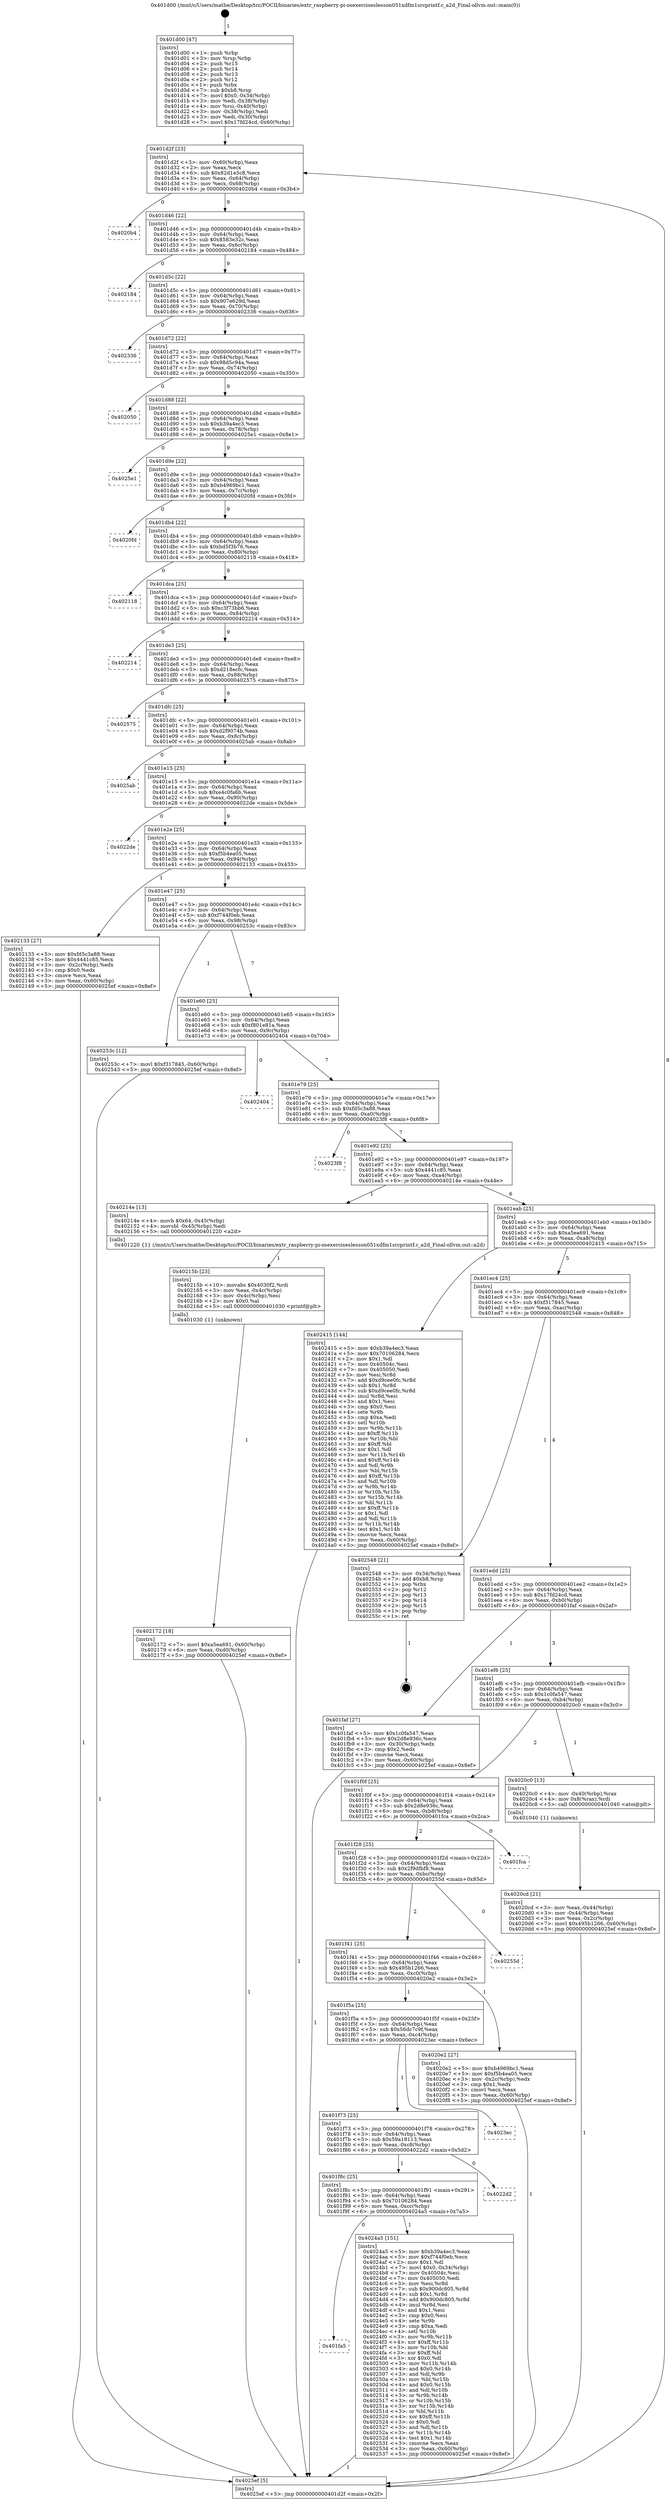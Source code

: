 digraph "0x401d00" {
  label = "0x401d00 (/mnt/c/Users/mathe/Desktop/tcc/POCII/binaries/extr_raspberry-pi-osexerciseslesson051xdfm1srcprintf.c_a2d_Final-ollvm.out::main(0))"
  labelloc = "t"
  node[shape=record]

  Entry [label="",width=0.3,height=0.3,shape=circle,fillcolor=black,style=filled]
  "0x401d2f" [label="{
     0x401d2f [23]\l
     | [instrs]\l
     &nbsp;&nbsp;0x401d2f \<+3\>: mov -0x60(%rbp),%eax\l
     &nbsp;&nbsp;0x401d32 \<+2\>: mov %eax,%ecx\l
     &nbsp;&nbsp;0x401d34 \<+6\>: sub $0x82d1e5c8,%ecx\l
     &nbsp;&nbsp;0x401d3a \<+3\>: mov %eax,-0x64(%rbp)\l
     &nbsp;&nbsp;0x401d3d \<+3\>: mov %ecx,-0x68(%rbp)\l
     &nbsp;&nbsp;0x401d40 \<+6\>: je 00000000004020b4 \<main+0x3b4\>\l
  }"]
  "0x4020b4" [label="{
     0x4020b4\l
  }", style=dashed]
  "0x401d46" [label="{
     0x401d46 [22]\l
     | [instrs]\l
     &nbsp;&nbsp;0x401d46 \<+5\>: jmp 0000000000401d4b \<main+0x4b\>\l
     &nbsp;&nbsp;0x401d4b \<+3\>: mov -0x64(%rbp),%eax\l
     &nbsp;&nbsp;0x401d4e \<+5\>: sub $0x8583e32c,%eax\l
     &nbsp;&nbsp;0x401d53 \<+3\>: mov %eax,-0x6c(%rbp)\l
     &nbsp;&nbsp;0x401d56 \<+6\>: je 0000000000402184 \<main+0x484\>\l
  }"]
  Exit [label="",width=0.3,height=0.3,shape=circle,fillcolor=black,style=filled,peripheries=2]
  "0x402184" [label="{
     0x402184\l
  }", style=dashed]
  "0x401d5c" [label="{
     0x401d5c [22]\l
     | [instrs]\l
     &nbsp;&nbsp;0x401d5c \<+5\>: jmp 0000000000401d61 \<main+0x61\>\l
     &nbsp;&nbsp;0x401d61 \<+3\>: mov -0x64(%rbp),%eax\l
     &nbsp;&nbsp;0x401d64 \<+5\>: sub $0x907e629d,%eax\l
     &nbsp;&nbsp;0x401d69 \<+3\>: mov %eax,-0x70(%rbp)\l
     &nbsp;&nbsp;0x401d6c \<+6\>: je 0000000000402336 \<main+0x636\>\l
  }"]
  "0x401fa5" [label="{
     0x401fa5\l
  }", style=dashed]
  "0x402336" [label="{
     0x402336\l
  }", style=dashed]
  "0x401d72" [label="{
     0x401d72 [22]\l
     | [instrs]\l
     &nbsp;&nbsp;0x401d72 \<+5\>: jmp 0000000000401d77 \<main+0x77\>\l
     &nbsp;&nbsp;0x401d77 \<+3\>: mov -0x64(%rbp),%eax\l
     &nbsp;&nbsp;0x401d7a \<+5\>: sub $0x98d5c94a,%eax\l
     &nbsp;&nbsp;0x401d7f \<+3\>: mov %eax,-0x74(%rbp)\l
     &nbsp;&nbsp;0x401d82 \<+6\>: je 0000000000402050 \<main+0x350\>\l
  }"]
  "0x4024a5" [label="{
     0x4024a5 [151]\l
     | [instrs]\l
     &nbsp;&nbsp;0x4024a5 \<+5\>: mov $0xb39a4ec3,%eax\l
     &nbsp;&nbsp;0x4024aa \<+5\>: mov $0xf744f0eb,%ecx\l
     &nbsp;&nbsp;0x4024af \<+2\>: mov $0x1,%dl\l
     &nbsp;&nbsp;0x4024b1 \<+7\>: movl $0x0,-0x34(%rbp)\l
     &nbsp;&nbsp;0x4024b8 \<+7\>: mov 0x40504c,%esi\l
     &nbsp;&nbsp;0x4024bf \<+7\>: mov 0x405050,%edi\l
     &nbsp;&nbsp;0x4024c6 \<+3\>: mov %esi,%r8d\l
     &nbsp;&nbsp;0x4024c9 \<+7\>: sub $0x900dc805,%r8d\l
     &nbsp;&nbsp;0x4024d0 \<+4\>: sub $0x1,%r8d\l
     &nbsp;&nbsp;0x4024d4 \<+7\>: add $0x900dc805,%r8d\l
     &nbsp;&nbsp;0x4024db \<+4\>: imul %r8d,%esi\l
     &nbsp;&nbsp;0x4024df \<+3\>: and $0x1,%esi\l
     &nbsp;&nbsp;0x4024e2 \<+3\>: cmp $0x0,%esi\l
     &nbsp;&nbsp;0x4024e5 \<+4\>: sete %r9b\l
     &nbsp;&nbsp;0x4024e9 \<+3\>: cmp $0xa,%edi\l
     &nbsp;&nbsp;0x4024ec \<+4\>: setl %r10b\l
     &nbsp;&nbsp;0x4024f0 \<+3\>: mov %r9b,%r11b\l
     &nbsp;&nbsp;0x4024f3 \<+4\>: xor $0xff,%r11b\l
     &nbsp;&nbsp;0x4024f7 \<+3\>: mov %r10b,%bl\l
     &nbsp;&nbsp;0x4024fa \<+3\>: xor $0xff,%bl\l
     &nbsp;&nbsp;0x4024fd \<+3\>: xor $0x0,%dl\l
     &nbsp;&nbsp;0x402500 \<+3\>: mov %r11b,%r14b\l
     &nbsp;&nbsp;0x402503 \<+4\>: and $0x0,%r14b\l
     &nbsp;&nbsp;0x402507 \<+3\>: and %dl,%r9b\l
     &nbsp;&nbsp;0x40250a \<+3\>: mov %bl,%r15b\l
     &nbsp;&nbsp;0x40250d \<+4\>: and $0x0,%r15b\l
     &nbsp;&nbsp;0x402511 \<+3\>: and %dl,%r10b\l
     &nbsp;&nbsp;0x402514 \<+3\>: or %r9b,%r14b\l
     &nbsp;&nbsp;0x402517 \<+3\>: or %r10b,%r15b\l
     &nbsp;&nbsp;0x40251a \<+3\>: xor %r15b,%r14b\l
     &nbsp;&nbsp;0x40251d \<+3\>: or %bl,%r11b\l
     &nbsp;&nbsp;0x402520 \<+4\>: xor $0xff,%r11b\l
     &nbsp;&nbsp;0x402524 \<+3\>: or $0x0,%dl\l
     &nbsp;&nbsp;0x402527 \<+3\>: and %dl,%r11b\l
     &nbsp;&nbsp;0x40252a \<+3\>: or %r11b,%r14b\l
     &nbsp;&nbsp;0x40252d \<+4\>: test $0x1,%r14b\l
     &nbsp;&nbsp;0x402531 \<+3\>: cmovne %ecx,%eax\l
     &nbsp;&nbsp;0x402534 \<+3\>: mov %eax,-0x60(%rbp)\l
     &nbsp;&nbsp;0x402537 \<+5\>: jmp 00000000004025ef \<main+0x8ef\>\l
  }"]
  "0x402050" [label="{
     0x402050\l
  }", style=dashed]
  "0x401d88" [label="{
     0x401d88 [22]\l
     | [instrs]\l
     &nbsp;&nbsp;0x401d88 \<+5\>: jmp 0000000000401d8d \<main+0x8d\>\l
     &nbsp;&nbsp;0x401d8d \<+3\>: mov -0x64(%rbp),%eax\l
     &nbsp;&nbsp;0x401d90 \<+5\>: sub $0xb39a4ec3,%eax\l
     &nbsp;&nbsp;0x401d95 \<+3\>: mov %eax,-0x78(%rbp)\l
     &nbsp;&nbsp;0x401d98 \<+6\>: je 00000000004025e1 \<main+0x8e1\>\l
  }"]
  "0x401f8c" [label="{
     0x401f8c [25]\l
     | [instrs]\l
     &nbsp;&nbsp;0x401f8c \<+5\>: jmp 0000000000401f91 \<main+0x291\>\l
     &nbsp;&nbsp;0x401f91 \<+3\>: mov -0x64(%rbp),%eax\l
     &nbsp;&nbsp;0x401f94 \<+5\>: sub $0x70106284,%eax\l
     &nbsp;&nbsp;0x401f99 \<+6\>: mov %eax,-0xcc(%rbp)\l
     &nbsp;&nbsp;0x401f9f \<+6\>: je 00000000004024a5 \<main+0x7a5\>\l
  }"]
  "0x4025e1" [label="{
     0x4025e1\l
  }", style=dashed]
  "0x401d9e" [label="{
     0x401d9e [22]\l
     | [instrs]\l
     &nbsp;&nbsp;0x401d9e \<+5\>: jmp 0000000000401da3 \<main+0xa3\>\l
     &nbsp;&nbsp;0x401da3 \<+3\>: mov -0x64(%rbp),%eax\l
     &nbsp;&nbsp;0x401da6 \<+5\>: sub $0xb4969bc1,%eax\l
     &nbsp;&nbsp;0x401dab \<+3\>: mov %eax,-0x7c(%rbp)\l
     &nbsp;&nbsp;0x401dae \<+6\>: je 00000000004020fd \<main+0x3fd\>\l
  }"]
  "0x4022d2" [label="{
     0x4022d2\l
  }", style=dashed]
  "0x4020fd" [label="{
     0x4020fd\l
  }", style=dashed]
  "0x401db4" [label="{
     0x401db4 [22]\l
     | [instrs]\l
     &nbsp;&nbsp;0x401db4 \<+5\>: jmp 0000000000401db9 \<main+0xb9\>\l
     &nbsp;&nbsp;0x401db9 \<+3\>: mov -0x64(%rbp),%eax\l
     &nbsp;&nbsp;0x401dbc \<+5\>: sub $0xbd5f3b76,%eax\l
     &nbsp;&nbsp;0x401dc1 \<+3\>: mov %eax,-0x80(%rbp)\l
     &nbsp;&nbsp;0x401dc4 \<+6\>: je 0000000000402118 \<main+0x418\>\l
  }"]
  "0x401f73" [label="{
     0x401f73 [25]\l
     | [instrs]\l
     &nbsp;&nbsp;0x401f73 \<+5\>: jmp 0000000000401f78 \<main+0x278\>\l
     &nbsp;&nbsp;0x401f78 \<+3\>: mov -0x64(%rbp),%eax\l
     &nbsp;&nbsp;0x401f7b \<+5\>: sub $0x59a18113,%eax\l
     &nbsp;&nbsp;0x401f80 \<+6\>: mov %eax,-0xc8(%rbp)\l
     &nbsp;&nbsp;0x401f86 \<+6\>: je 00000000004022d2 \<main+0x5d2\>\l
  }"]
  "0x402118" [label="{
     0x402118\l
  }", style=dashed]
  "0x401dca" [label="{
     0x401dca [25]\l
     | [instrs]\l
     &nbsp;&nbsp;0x401dca \<+5\>: jmp 0000000000401dcf \<main+0xcf\>\l
     &nbsp;&nbsp;0x401dcf \<+3\>: mov -0x64(%rbp),%eax\l
     &nbsp;&nbsp;0x401dd2 \<+5\>: sub $0xc3f73bb6,%eax\l
     &nbsp;&nbsp;0x401dd7 \<+6\>: mov %eax,-0x84(%rbp)\l
     &nbsp;&nbsp;0x401ddd \<+6\>: je 0000000000402214 \<main+0x514\>\l
  }"]
  "0x4023ec" [label="{
     0x4023ec\l
  }", style=dashed]
  "0x402214" [label="{
     0x402214\l
  }", style=dashed]
  "0x401de3" [label="{
     0x401de3 [25]\l
     | [instrs]\l
     &nbsp;&nbsp;0x401de3 \<+5\>: jmp 0000000000401de8 \<main+0xe8\>\l
     &nbsp;&nbsp;0x401de8 \<+3\>: mov -0x64(%rbp),%eax\l
     &nbsp;&nbsp;0x401deb \<+5\>: sub $0xd218ecfc,%eax\l
     &nbsp;&nbsp;0x401df0 \<+6\>: mov %eax,-0x88(%rbp)\l
     &nbsp;&nbsp;0x401df6 \<+6\>: je 0000000000402575 \<main+0x875\>\l
  }"]
  "0x402172" [label="{
     0x402172 [18]\l
     | [instrs]\l
     &nbsp;&nbsp;0x402172 \<+7\>: movl $0xa5ea691,-0x60(%rbp)\l
     &nbsp;&nbsp;0x402179 \<+6\>: mov %eax,-0xd0(%rbp)\l
     &nbsp;&nbsp;0x40217f \<+5\>: jmp 00000000004025ef \<main+0x8ef\>\l
  }"]
  "0x402575" [label="{
     0x402575\l
  }", style=dashed]
  "0x401dfc" [label="{
     0x401dfc [25]\l
     | [instrs]\l
     &nbsp;&nbsp;0x401dfc \<+5\>: jmp 0000000000401e01 \<main+0x101\>\l
     &nbsp;&nbsp;0x401e01 \<+3\>: mov -0x64(%rbp),%eax\l
     &nbsp;&nbsp;0x401e04 \<+5\>: sub $0xd2f9074b,%eax\l
     &nbsp;&nbsp;0x401e09 \<+6\>: mov %eax,-0x8c(%rbp)\l
     &nbsp;&nbsp;0x401e0f \<+6\>: je 00000000004025ab \<main+0x8ab\>\l
  }"]
  "0x40215b" [label="{
     0x40215b [23]\l
     | [instrs]\l
     &nbsp;&nbsp;0x40215b \<+10\>: movabs $0x4030f2,%rdi\l
     &nbsp;&nbsp;0x402165 \<+3\>: mov %eax,-0x4c(%rbp)\l
     &nbsp;&nbsp;0x402168 \<+3\>: mov -0x4c(%rbp),%esi\l
     &nbsp;&nbsp;0x40216b \<+2\>: mov $0x0,%al\l
     &nbsp;&nbsp;0x40216d \<+5\>: call 0000000000401030 \<printf@plt\>\l
     | [calls]\l
     &nbsp;&nbsp;0x401030 \{1\} (unknown)\l
  }"]
  "0x4025ab" [label="{
     0x4025ab\l
  }", style=dashed]
  "0x401e15" [label="{
     0x401e15 [25]\l
     | [instrs]\l
     &nbsp;&nbsp;0x401e15 \<+5\>: jmp 0000000000401e1a \<main+0x11a\>\l
     &nbsp;&nbsp;0x401e1a \<+3\>: mov -0x64(%rbp),%eax\l
     &nbsp;&nbsp;0x401e1d \<+5\>: sub $0xe4c0fa6b,%eax\l
     &nbsp;&nbsp;0x401e22 \<+6\>: mov %eax,-0x90(%rbp)\l
     &nbsp;&nbsp;0x401e28 \<+6\>: je 00000000004022de \<main+0x5de\>\l
  }"]
  "0x401f5a" [label="{
     0x401f5a [25]\l
     | [instrs]\l
     &nbsp;&nbsp;0x401f5a \<+5\>: jmp 0000000000401f5f \<main+0x25f\>\l
     &nbsp;&nbsp;0x401f5f \<+3\>: mov -0x64(%rbp),%eax\l
     &nbsp;&nbsp;0x401f62 \<+5\>: sub $0x56dc7c9f,%eax\l
     &nbsp;&nbsp;0x401f67 \<+6\>: mov %eax,-0xc4(%rbp)\l
     &nbsp;&nbsp;0x401f6d \<+6\>: je 00000000004023ec \<main+0x6ec\>\l
  }"]
  "0x4022de" [label="{
     0x4022de\l
  }", style=dashed]
  "0x401e2e" [label="{
     0x401e2e [25]\l
     | [instrs]\l
     &nbsp;&nbsp;0x401e2e \<+5\>: jmp 0000000000401e33 \<main+0x133\>\l
     &nbsp;&nbsp;0x401e33 \<+3\>: mov -0x64(%rbp),%eax\l
     &nbsp;&nbsp;0x401e36 \<+5\>: sub $0xf5b4ea05,%eax\l
     &nbsp;&nbsp;0x401e3b \<+6\>: mov %eax,-0x94(%rbp)\l
     &nbsp;&nbsp;0x401e41 \<+6\>: je 0000000000402133 \<main+0x433\>\l
  }"]
  "0x4020e2" [label="{
     0x4020e2 [27]\l
     | [instrs]\l
     &nbsp;&nbsp;0x4020e2 \<+5\>: mov $0xb4969bc1,%eax\l
     &nbsp;&nbsp;0x4020e7 \<+5\>: mov $0xf5b4ea05,%ecx\l
     &nbsp;&nbsp;0x4020ec \<+3\>: mov -0x2c(%rbp),%edx\l
     &nbsp;&nbsp;0x4020ef \<+3\>: cmp $0x1,%edx\l
     &nbsp;&nbsp;0x4020f2 \<+3\>: cmovl %ecx,%eax\l
     &nbsp;&nbsp;0x4020f5 \<+3\>: mov %eax,-0x60(%rbp)\l
     &nbsp;&nbsp;0x4020f8 \<+5\>: jmp 00000000004025ef \<main+0x8ef\>\l
  }"]
  "0x402133" [label="{
     0x402133 [27]\l
     | [instrs]\l
     &nbsp;&nbsp;0x402133 \<+5\>: mov $0xfd5c3a88,%eax\l
     &nbsp;&nbsp;0x402138 \<+5\>: mov $0x4441c85,%ecx\l
     &nbsp;&nbsp;0x40213d \<+3\>: mov -0x2c(%rbp),%edx\l
     &nbsp;&nbsp;0x402140 \<+3\>: cmp $0x0,%edx\l
     &nbsp;&nbsp;0x402143 \<+3\>: cmove %ecx,%eax\l
     &nbsp;&nbsp;0x402146 \<+3\>: mov %eax,-0x60(%rbp)\l
     &nbsp;&nbsp;0x402149 \<+5\>: jmp 00000000004025ef \<main+0x8ef\>\l
  }"]
  "0x401e47" [label="{
     0x401e47 [25]\l
     | [instrs]\l
     &nbsp;&nbsp;0x401e47 \<+5\>: jmp 0000000000401e4c \<main+0x14c\>\l
     &nbsp;&nbsp;0x401e4c \<+3\>: mov -0x64(%rbp),%eax\l
     &nbsp;&nbsp;0x401e4f \<+5\>: sub $0xf744f0eb,%eax\l
     &nbsp;&nbsp;0x401e54 \<+6\>: mov %eax,-0x98(%rbp)\l
     &nbsp;&nbsp;0x401e5a \<+6\>: je 000000000040253c \<main+0x83c\>\l
  }"]
  "0x401f41" [label="{
     0x401f41 [25]\l
     | [instrs]\l
     &nbsp;&nbsp;0x401f41 \<+5\>: jmp 0000000000401f46 \<main+0x246\>\l
     &nbsp;&nbsp;0x401f46 \<+3\>: mov -0x64(%rbp),%eax\l
     &nbsp;&nbsp;0x401f49 \<+5\>: sub $0x495b1266,%eax\l
     &nbsp;&nbsp;0x401f4e \<+6\>: mov %eax,-0xc0(%rbp)\l
     &nbsp;&nbsp;0x401f54 \<+6\>: je 00000000004020e2 \<main+0x3e2\>\l
  }"]
  "0x40253c" [label="{
     0x40253c [12]\l
     | [instrs]\l
     &nbsp;&nbsp;0x40253c \<+7\>: movl $0xf317845,-0x60(%rbp)\l
     &nbsp;&nbsp;0x402543 \<+5\>: jmp 00000000004025ef \<main+0x8ef\>\l
  }"]
  "0x401e60" [label="{
     0x401e60 [25]\l
     | [instrs]\l
     &nbsp;&nbsp;0x401e60 \<+5\>: jmp 0000000000401e65 \<main+0x165\>\l
     &nbsp;&nbsp;0x401e65 \<+3\>: mov -0x64(%rbp),%eax\l
     &nbsp;&nbsp;0x401e68 \<+5\>: sub $0xf801e81a,%eax\l
     &nbsp;&nbsp;0x401e6d \<+6\>: mov %eax,-0x9c(%rbp)\l
     &nbsp;&nbsp;0x401e73 \<+6\>: je 0000000000402404 \<main+0x704\>\l
  }"]
  "0x40255d" [label="{
     0x40255d\l
  }", style=dashed]
  "0x402404" [label="{
     0x402404\l
  }", style=dashed]
  "0x401e79" [label="{
     0x401e79 [25]\l
     | [instrs]\l
     &nbsp;&nbsp;0x401e79 \<+5\>: jmp 0000000000401e7e \<main+0x17e\>\l
     &nbsp;&nbsp;0x401e7e \<+3\>: mov -0x64(%rbp),%eax\l
     &nbsp;&nbsp;0x401e81 \<+5\>: sub $0xfd5c3a88,%eax\l
     &nbsp;&nbsp;0x401e86 \<+6\>: mov %eax,-0xa0(%rbp)\l
     &nbsp;&nbsp;0x401e8c \<+6\>: je 00000000004023f8 \<main+0x6f8\>\l
  }"]
  "0x401f28" [label="{
     0x401f28 [25]\l
     | [instrs]\l
     &nbsp;&nbsp;0x401f28 \<+5\>: jmp 0000000000401f2d \<main+0x22d\>\l
     &nbsp;&nbsp;0x401f2d \<+3\>: mov -0x64(%rbp),%eax\l
     &nbsp;&nbsp;0x401f30 \<+5\>: sub $0x2f9dfbf8,%eax\l
     &nbsp;&nbsp;0x401f35 \<+6\>: mov %eax,-0xbc(%rbp)\l
     &nbsp;&nbsp;0x401f3b \<+6\>: je 000000000040255d \<main+0x85d\>\l
  }"]
  "0x4023f8" [label="{
     0x4023f8\l
  }", style=dashed]
  "0x401e92" [label="{
     0x401e92 [25]\l
     | [instrs]\l
     &nbsp;&nbsp;0x401e92 \<+5\>: jmp 0000000000401e97 \<main+0x197\>\l
     &nbsp;&nbsp;0x401e97 \<+3\>: mov -0x64(%rbp),%eax\l
     &nbsp;&nbsp;0x401e9a \<+5\>: sub $0x4441c85,%eax\l
     &nbsp;&nbsp;0x401e9f \<+6\>: mov %eax,-0xa4(%rbp)\l
     &nbsp;&nbsp;0x401ea5 \<+6\>: je 000000000040214e \<main+0x44e\>\l
  }"]
  "0x401fca" [label="{
     0x401fca\l
  }", style=dashed]
  "0x40214e" [label="{
     0x40214e [13]\l
     | [instrs]\l
     &nbsp;&nbsp;0x40214e \<+4\>: movb $0x64,-0x45(%rbp)\l
     &nbsp;&nbsp;0x402152 \<+4\>: movsbl -0x45(%rbp),%edi\l
     &nbsp;&nbsp;0x402156 \<+5\>: call 0000000000401220 \<a2d\>\l
     | [calls]\l
     &nbsp;&nbsp;0x401220 \{1\} (/mnt/c/Users/mathe/Desktop/tcc/POCII/binaries/extr_raspberry-pi-osexerciseslesson051xdfm1srcprintf.c_a2d_Final-ollvm.out::a2d)\l
  }"]
  "0x401eab" [label="{
     0x401eab [25]\l
     | [instrs]\l
     &nbsp;&nbsp;0x401eab \<+5\>: jmp 0000000000401eb0 \<main+0x1b0\>\l
     &nbsp;&nbsp;0x401eb0 \<+3\>: mov -0x64(%rbp),%eax\l
     &nbsp;&nbsp;0x401eb3 \<+5\>: sub $0xa5ea691,%eax\l
     &nbsp;&nbsp;0x401eb8 \<+6\>: mov %eax,-0xa8(%rbp)\l
     &nbsp;&nbsp;0x401ebe \<+6\>: je 0000000000402415 \<main+0x715\>\l
  }"]
  "0x4020cd" [label="{
     0x4020cd [21]\l
     | [instrs]\l
     &nbsp;&nbsp;0x4020cd \<+3\>: mov %eax,-0x44(%rbp)\l
     &nbsp;&nbsp;0x4020d0 \<+3\>: mov -0x44(%rbp),%eax\l
     &nbsp;&nbsp;0x4020d3 \<+3\>: mov %eax,-0x2c(%rbp)\l
     &nbsp;&nbsp;0x4020d6 \<+7\>: movl $0x495b1266,-0x60(%rbp)\l
     &nbsp;&nbsp;0x4020dd \<+5\>: jmp 00000000004025ef \<main+0x8ef\>\l
  }"]
  "0x402415" [label="{
     0x402415 [144]\l
     | [instrs]\l
     &nbsp;&nbsp;0x402415 \<+5\>: mov $0xb39a4ec3,%eax\l
     &nbsp;&nbsp;0x40241a \<+5\>: mov $0x70106284,%ecx\l
     &nbsp;&nbsp;0x40241f \<+2\>: mov $0x1,%dl\l
     &nbsp;&nbsp;0x402421 \<+7\>: mov 0x40504c,%esi\l
     &nbsp;&nbsp;0x402428 \<+7\>: mov 0x405050,%edi\l
     &nbsp;&nbsp;0x40242f \<+3\>: mov %esi,%r8d\l
     &nbsp;&nbsp;0x402432 \<+7\>: add $0xd9cee0fc,%r8d\l
     &nbsp;&nbsp;0x402439 \<+4\>: sub $0x1,%r8d\l
     &nbsp;&nbsp;0x40243d \<+7\>: sub $0xd9cee0fc,%r8d\l
     &nbsp;&nbsp;0x402444 \<+4\>: imul %r8d,%esi\l
     &nbsp;&nbsp;0x402448 \<+3\>: and $0x1,%esi\l
     &nbsp;&nbsp;0x40244b \<+3\>: cmp $0x0,%esi\l
     &nbsp;&nbsp;0x40244e \<+4\>: sete %r9b\l
     &nbsp;&nbsp;0x402452 \<+3\>: cmp $0xa,%edi\l
     &nbsp;&nbsp;0x402455 \<+4\>: setl %r10b\l
     &nbsp;&nbsp;0x402459 \<+3\>: mov %r9b,%r11b\l
     &nbsp;&nbsp;0x40245c \<+4\>: xor $0xff,%r11b\l
     &nbsp;&nbsp;0x402460 \<+3\>: mov %r10b,%bl\l
     &nbsp;&nbsp;0x402463 \<+3\>: xor $0xff,%bl\l
     &nbsp;&nbsp;0x402466 \<+3\>: xor $0x1,%dl\l
     &nbsp;&nbsp;0x402469 \<+3\>: mov %r11b,%r14b\l
     &nbsp;&nbsp;0x40246c \<+4\>: and $0xff,%r14b\l
     &nbsp;&nbsp;0x402470 \<+3\>: and %dl,%r9b\l
     &nbsp;&nbsp;0x402473 \<+3\>: mov %bl,%r15b\l
     &nbsp;&nbsp;0x402476 \<+4\>: and $0xff,%r15b\l
     &nbsp;&nbsp;0x40247a \<+3\>: and %dl,%r10b\l
     &nbsp;&nbsp;0x40247d \<+3\>: or %r9b,%r14b\l
     &nbsp;&nbsp;0x402480 \<+3\>: or %r10b,%r15b\l
     &nbsp;&nbsp;0x402483 \<+3\>: xor %r15b,%r14b\l
     &nbsp;&nbsp;0x402486 \<+3\>: or %bl,%r11b\l
     &nbsp;&nbsp;0x402489 \<+4\>: xor $0xff,%r11b\l
     &nbsp;&nbsp;0x40248d \<+3\>: or $0x1,%dl\l
     &nbsp;&nbsp;0x402490 \<+3\>: and %dl,%r11b\l
     &nbsp;&nbsp;0x402493 \<+3\>: or %r11b,%r14b\l
     &nbsp;&nbsp;0x402496 \<+4\>: test $0x1,%r14b\l
     &nbsp;&nbsp;0x40249a \<+3\>: cmovne %ecx,%eax\l
     &nbsp;&nbsp;0x40249d \<+3\>: mov %eax,-0x60(%rbp)\l
     &nbsp;&nbsp;0x4024a0 \<+5\>: jmp 00000000004025ef \<main+0x8ef\>\l
  }"]
  "0x401ec4" [label="{
     0x401ec4 [25]\l
     | [instrs]\l
     &nbsp;&nbsp;0x401ec4 \<+5\>: jmp 0000000000401ec9 \<main+0x1c9\>\l
     &nbsp;&nbsp;0x401ec9 \<+3\>: mov -0x64(%rbp),%eax\l
     &nbsp;&nbsp;0x401ecc \<+5\>: sub $0xf317845,%eax\l
     &nbsp;&nbsp;0x401ed1 \<+6\>: mov %eax,-0xac(%rbp)\l
     &nbsp;&nbsp;0x401ed7 \<+6\>: je 0000000000402548 \<main+0x848\>\l
  }"]
  "0x401f0f" [label="{
     0x401f0f [25]\l
     | [instrs]\l
     &nbsp;&nbsp;0x401f0f \<+5\>: jmp 0000000000401f14 \<main+0x214\>\l
     &nbsp;&nbsp;0x401f14 \<+3\>: mov -0x64(%rbp),%eax\l
     &nbsp;&nbsp;0x401f17 \<+5\>: sub $0x2d8e936c,%eax\l
     &nbsp;&nbsp;0x401f1c \<+6\>: mov %eax,-0xb8(%rbp)\l
     &nbsp;&nbsp;0x401f22 \<+6\>: je 0000000000401fca \<main+0x2ca\>\l
  }"]
  "0x402548" [label="{
     0x402548 [21]\l
     | [instrs]\l
     &nbsp;&nbsp;0x402548 \<+3\>: mov -0x34(%rbp),%eax\l
     &nbsp;&nbsp;0x40254b \<+7\>: add $0xb8,%rsp\l
     &nbsp;&nbsp;0x402552 \<+1\>: pop %rbx\l
     &nbsp;&nbsp;0x402553 \<+2\>: pop %r12\l
     &nbsp;&nbsp;0x402555 \<+2\>: pop %r13\l
     &nbsp;&nbsp;0x402557 \<+2\>: pop %r14\l
     &nbsp;&nbsp;0x402559 \<+2\>: pop %r15\l
     &nbsp;&nbsp;0x40255b \<+1\>: pop %rbp\l
     &nbsp;&nbsp;0x40255c \<+1\>: ret\l
  }"]
  "0x401edd" [label="{
     0x401edd [25]\l
     | [instrs]\l
     &nbsp;&nbsp;0x401edd \<+5\>: jmp 0000000000401ee2 \<main+0x1e2\>\l
     &nbsp;&nbsp;0x401ee2 \<+3\>: mov -0x64(%rbp),%eax\l
     &nbsp;&nbsp;0x401ee5 \<+5\>: sub $0x17fd24cd,%eax\l
     &nbsp;&nbsp;0x401eea \<+6\>: mov %eax,-0xb0(%rbp)\l
     &nbsp;&nbsp;0x401ef0 \<+6\>: je 0000000000401faf \<main+0x2af\>\l
  }"]
  "0x4020c0" [label="{
     0x4020c0 [13]\l
     | [instrs]\l
     &nbsp;&nbsp;0x4020c0 \<+4\>: mov -0x40(%rbp),%rax\l
     &nbsp;&nbsp;0x4020c4 \<+4\>: mov 0x8(%rax),%rdi\l
     &nbsp;&nbsp;0x4020c8 \<+5\>: call 0000000000401040 \<atoi@plt\>\l
     | [calls]\l
     &nbsp;&nbsp;0x401040 \{1\} (unknown)\l
  }"]
  "0x401faf" [label="{
     0x401faf [27]\l
     | [instrs]\l
     &nbsp;&nbsp;0x401faf \<+5\>: mov $0x1c0fa547,%eax\l
     &nbsp;&nbsp;0x401fb4 \<+5\>: mov $0x2d8e936c,%ecx\l
     &nbsp;&nbsp;0x401fb9 \<+3\>: mov -0x30(%rbp),%edx\l
     &nbsp;&nbsp;0x401fbc \<+3\>: cmp $0x2,%edx\l
     &nbsp;&nbsp;0x401fbf \<+3\>: cmovne %ecx,%eax\l
     &nbsp;&nbsp;0x401fc2 \<+3\>: mov %eax,-0x60(%rbp)\l
     &nbsp;&nbsp;0x401fc5 \<+5\>: jmp 00000000004025ef \<main+0x8ef\>\l
  }"]
  "0x401ef6" [label="{
     0x401ef6 [25]\l
     | [instrs]\l
     &nbsp;&nbsp;0x401ef6 \<+5\>: jmp 0000000000401efb \<main+0x1fb\>\l
     &nbsp;&nbsp;0x401efb \<+3\>: mov -0x64(%rbp),%eax\l
     &nbsp;&nbsp;0x401efe \<+5\>: sub $0x1c0fa547,%eax\l
     &nbsp;&nbsp;0x401f03 \<+6\>: mov %eax,-0xb4(%rbp)\l
     &nbsp;&nbsp;0x401f09 \<+6\>: je 00000000004020c0 \<main+0x3c0\>\l
  }"]
  "0x4025ef" [label="{
     0x4025ef [5]\l
     | [instrs]\l
     &nbsp;&nbsp;0x4025ef \<+5\>: jmp 0000000000401d2f \<main+0x2f\>\l
  }"]
  "0x401d00" [label="{
     0x401d00 [47]\l
     | [instrs]\l
     &nbsp;&nbsp;0x401d00 \<+1\>: push %rbp\l
     &nbsp;&nbsp;0x401d01 \<+3\>: mov %rsp,%rbp\l
     &nbsp;&nbsp;0x401d04 \<+2\>: push %r15\l
     &nbsp;&nbsp;0x401d06 \<+2\>: push %r14\l
     &nbsp;&nbsp;0x401d08 \<+2\>: push %r13\l
     &nbsp;&nbsp;0x401d0a \<+2\>: push %r12\l
     &nbsp;&nbsp;0x401d0c \<+1\>: push %rbx\l
     &nbsp;&nbsp;0x401d0d \<+7\>: sub $0xb8,%rsp\l
     &nbsp;&nbsp;0x401d14 \<+7\>: movl $0x0,-0x34(%rbp)\l
     &nbsp;&nbsp;0x401d1b \<+3\>: mov %edi,-0x38(%rbp)\l
     &nbsp;&nbsp;0x401d1e \<+4\>: mov %rsi,-0x40(%rbp)\l
     &nbsp;&nbsp;0x401d22 \<+3\>: mov -0x38(%rbp),%edi\l
     &nbsp;&nbsp;0x401d25 \<+3\>: mov %edi,-0x30(%rbp)\l
     &nbsp;&nbsp;0x401d28 \<+7\>: movl $0x17fd24cd,-0x60(%rbp)\l
  }"]
  Entry -> "0x401d00" [label=" 1"]
  "0x401d2f" -> "0x4020b4" [label=" 0"]
  "0x401d2f" -> "0x401d46" [label=" 9"]
  "0x402548" -> Exit [label=" 1"]
  "0x401d46" -> "0x402184" [label=" 0"]
  "0x401d46" -> "0x401d5c" [label=" 9"]
  "0x40253c" -> "0x4025ef" [label=" 1"]
  "0x401d5c" -> "0x402336" [label=" 0"]
  "0x401d5c" -> "0x401d72" [label=" 9"]
  "0x4024a5" -> "0x4025ef" [label=" 1"]
  "0x401d72" -> "0x402050" [label=" 0"]
  "0x401d72" -> "0x401d88" [label=" 9"]
  "0x401f8c" -> "0x401fa5" [label=" 0"]
  "0x401d88" -> "0x4025e1" [label=" 0"]
  "0x401d88" -> "0x401d9e" [label=" 9"]
  "0x401f8c" -> "0x4024a5" [label=" 1"]
  "0x401d9e" -> "0x4020fd" [label=" 0"]
  "0x401d9e" -> "0x401db4" [label=" 9"]
  "0x401f73" -> "0x401f8c" [label=" 1"]
  "0x401db4" -> "0x402118" [label=" 0"]
  "0x401db4" -> "0x401dca" [label=" 9"]
  "0x401f73" -> "0x4022d2" [label=" 0"]
  "0x401dca" -> "0x402214" [label=" 0"]
  "0x401dca" -> "0x401de3" [label=" 9"]
  "0x401f5a" -> "0x401f73" [label=" 1"]
  "0x401de3" -> "0x402575" [label=" 0"]
  "0x401de3" -> "0x401dfc" [label=" 9"]
  "0x401f5a" -> "0x4023ec" [label=" 0"]
  "0x401dfc" -> "0x4025ab" [label=" 0"]
  "0x401dfc" -> "0x401e15" [label=" 9"]
  "0x402415" -> "0x4025ef" [label=" 1"]
  "0x401e15" -> "0x4022de" [label=" 0"]
  "0x401e15" -> "0x401e2e" [label=" 9"]
  "0x402172" -> "0x4025ef" [label=" 1"]
  "0x401e2e" -> "0x402133" [label=" 1"]
  "0x401e2e" -> "0x401e47" [label=" 8"]
  "0x40215b" -> "0x402172" [label=" 1"]
  "0x401e47" -> "0x40253c" [label=" 1"]
  "0x401e47" -> "0x401e60" [label=" 7"]
  "0x402133" -> "0x4025ef" [label=" 1"]
  "0x401e60" -> "0x402404" [label=" 0"]
  "0x401e60" -> "0x401e79" [label=" 7"]
  "0x4020e2" -> "0x4025ef" [label=" 1"]
  "0x401e79" -> "0x4023f8" [label=" 0"]
  "0x401e79" -> "0x401e92" [label=" 7"]
  "0x401f41" -> "0x4020e2" [label=" 1"]
  "0x401e92" -> "0x40214e" [label=" 1"]
  "0x401e92" -> "0x401eab" [label=" 6"]
  "0x40214e" -> "0x40215b" [label=" 1"]
  "0x401eab" -> "0x402415" [label=" 1"]
  "0x401eab" -> "0x401ec4" [label=" 5"]
  "0x401f28" -> "0x40255d" [label=" 0"]
  "0x401ec4" -> "0x402548" [label=" 1"]
  "0x401ec4" -> "0x401edd" [label=" 4"]
  "0x401f41" -> "0x401f5a" [label=" 1"]
  "0x401edd" -> "0x401faf" [label=" 1"]
  "0x401edd" -> "0x401ef6" [label=" 3"]
  "0x401faf" -> "0x4025ef" [label=" 1"]
  "0x401d00" -> "0x401d2f" [label=" 1"]
  "0x4025ef" -> "0x401d2f" [label=" 8"]
  "0x401f0f" -> "0x401f28" [label=" 2"]
  "0x401ef6" -> "0x4020c0" [label=" 1"]
  "0x401ef6" -> "0x401f0f" [label=" 2"]
  "0x4020c0" -> "0x4020cd" [label=" 1"]
  "0x4020cd" -> "0x4025ef" [label=" 1"]
  "0x401f28" -> "0x401f41" [label=" 2"]
  "0x401f0f" -> "0x401fca" [label=" 0"]
}
